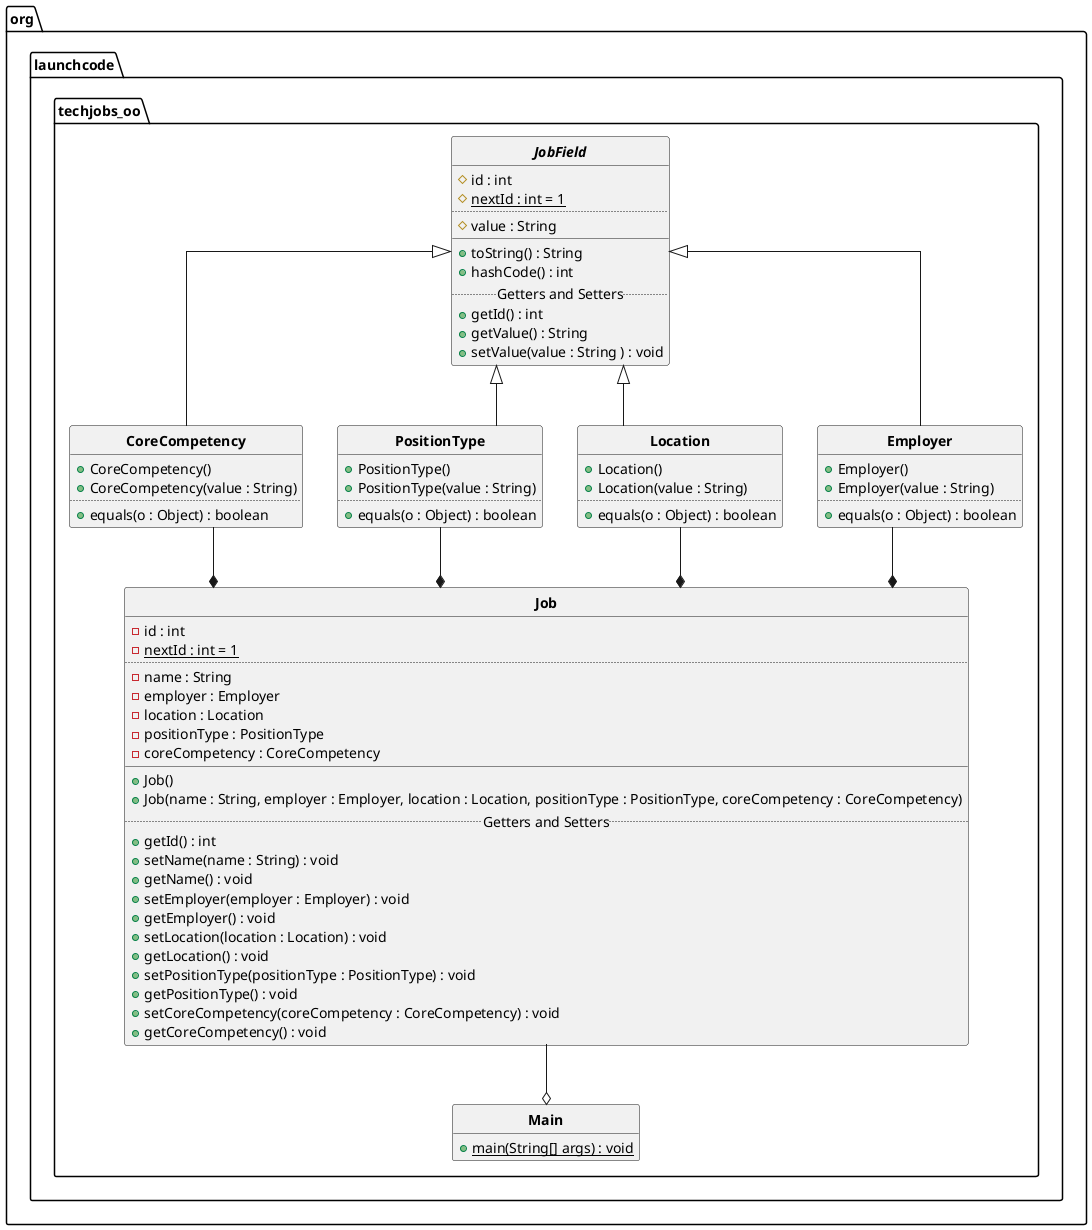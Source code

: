 @startuml

skinparam {
    classFontStyle bold
    linetype ortho
}

package org.launchcode.techjobs_oo {
    abstract class JobField {
        # id : int
        # {static} nextId : int = 1
        ..
        # value : String
        __
        + toString() : String
        + hashCode() : int
        .. Getters and Setters ..
        + getId() : int
        + getValue() : String
        + setValue(value : String ) : void
    }

    class Location {
        + Location()
        + Location(value : String)
        ..
        + equals(o : Object) : boolean
    }

    class CoreCompetency {
        + CoreCompetency()
        + CoreCompetency(value : String)
        ..
        + equals(o : Object) : boolean
    }

    class PositionType {
        + PositionType()
        + PositionType(value : String)
        ..
        + equals(o : Object) : boolean
    }

    class Employer {
        + Employer()
        + Employer(value : String)
        ..
        + equals(o : Object) : boolean
    }

    class Job {
        - id : int
        - {static} nextId : int = 1
        ..
        - name : String
        - employer : Employer
        - location : Location
        - positionType : PositionType
        - coreCompetency : CoreCompetency
        __
        + Job()
        + Job(name : String, employer : Employer, location : Location, positionType : PositionType, coreCompetency : CoreCompetency)
        .. Getters and Setters ..
        + getId() : int
        + setName(name : String) : void
        + getName() : void
        + setEmployer(employer : Employer) : void
        + getEmployer() : void
        + setLocation(location : Location) : void
        + getLocation() : void
        + setPositionType(positionType : PositionType) : void
        + getPositionType() : void
        + setCoreCompetency(coreCompetency : CoreCompetency) : void
        + getCoreCompetency() : void
    }
    class Main {
        + {static} main(String[] args) : void
    }

    JobField <|-- Employer
    JobField <|-- Location
    JobField <|-- PositionType
    JobField <|-- CoreCompetency

    Job *-up- Employer
    Job *-up- Location
    Job *-up- PositionType
    Job *-up- CoreCompetency
    Main o-up- Job
}

hide circle
hide empty attributes
@enduml